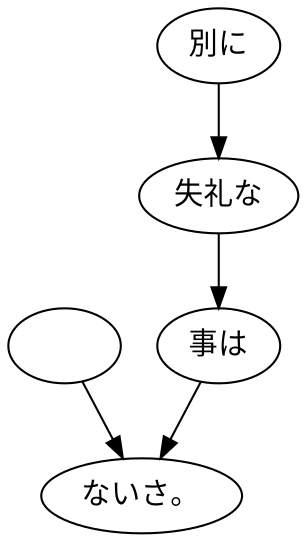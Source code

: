 digraph graph2215 {
	node0 [label="　"];
	node1 [label="別に"];
	node2 [label="失礼な"];
	node3 [label="事は"];
	node4 [label="ないさ。"];
	node0 -> node4;
	node1 -> node2;
	node2 -> node3;
	node3 -> node4;
}
